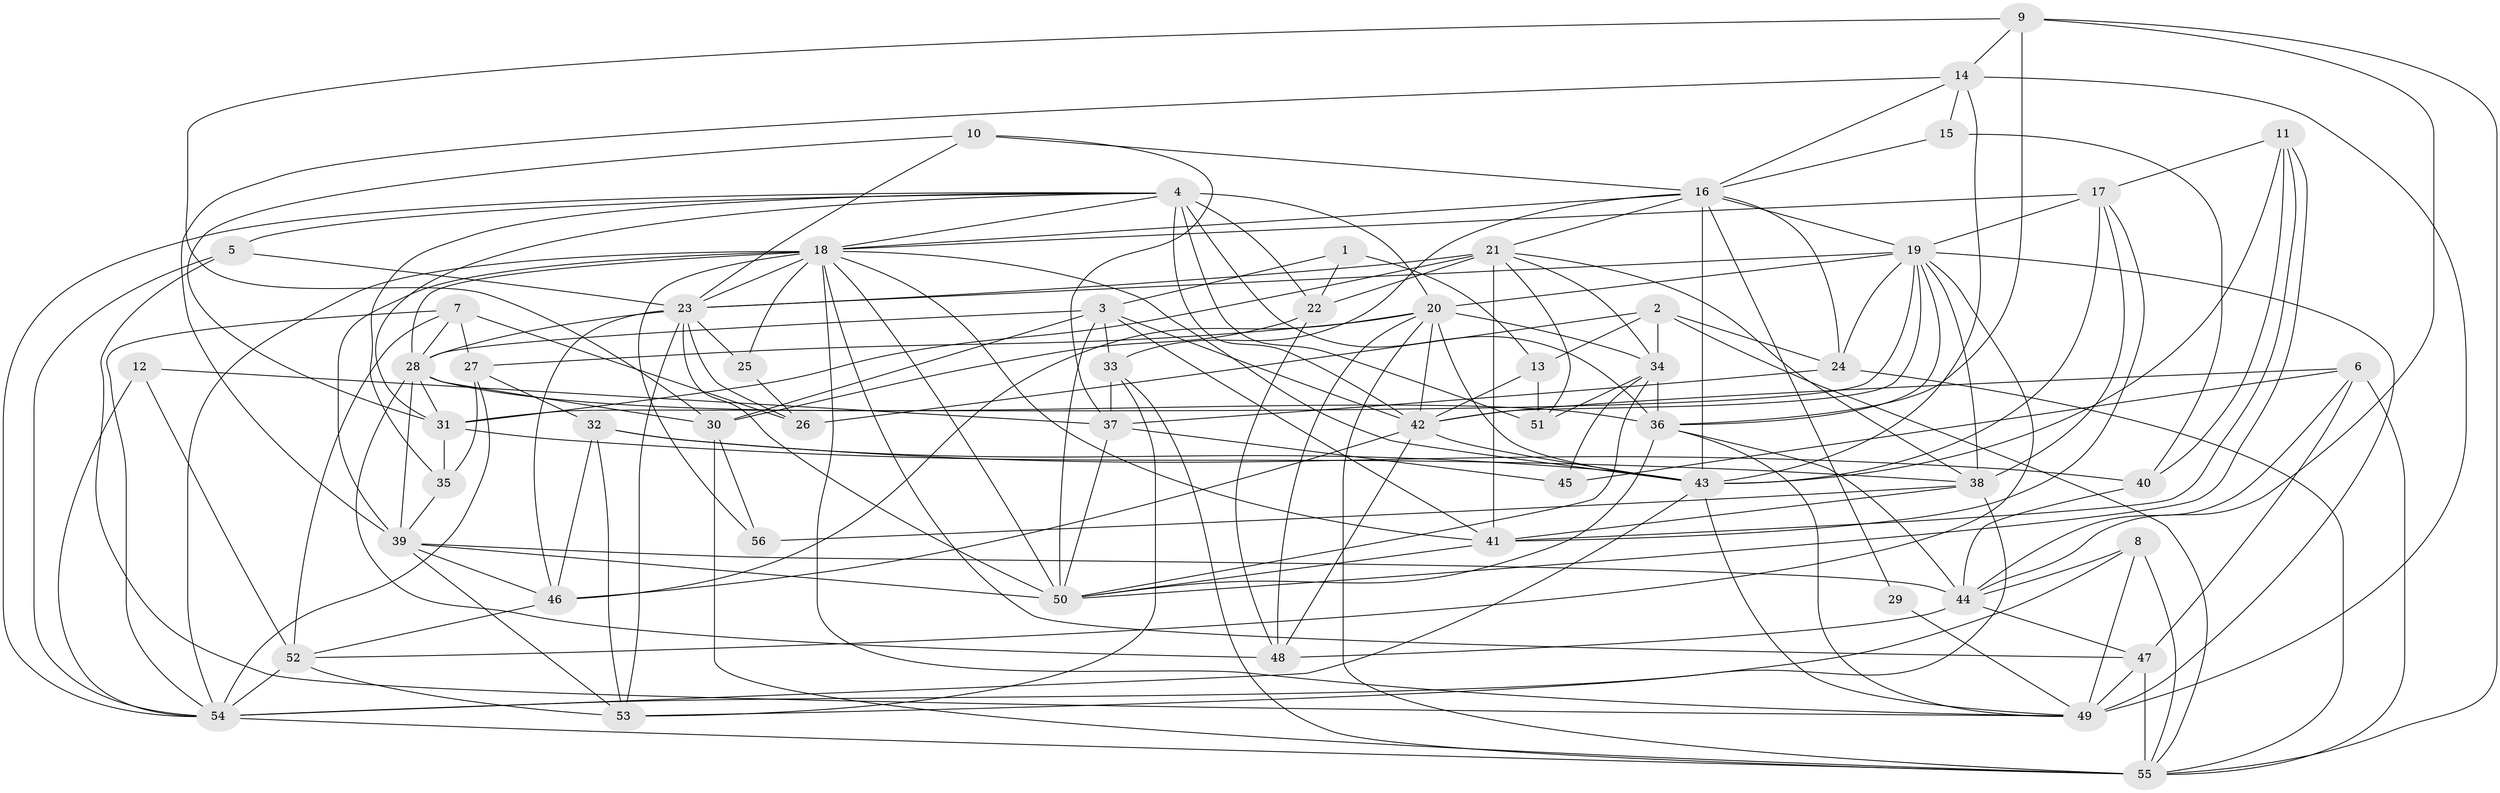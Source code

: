 // original degree distribution, {6: 0.07194244604316546, 3: 0.302158273381295, 2: 0.09352517985611511, 5: 0.23741007194244604, 4: 0.26618705035971224, 7: 0.014388489208633094, 8: 0.007194244604316547, 9: 0.007194244604316547}
// Generated by graph-tools (version 1.1) at 2025/37/03/04/25 23:37:08]
// undirected, 56 vertices, 176 edges
graph export_dot {
  node [color=gray90,style=filled];
  1;
  2;
  3;
  4;
  5;
  6;
  7;
  8;
  9;
  10;
  11;
  12;
  13;
  14;
  15;
  16;
  17;
  18;
  19;
  20;
  21;
  22;
  23;
  24;
  25;
  26;
  27;
  28;
  29;
  30;
  31;
  32;
  33;
  34;
  35;
  36;
  37;
  38;
  39;
  40;
  41;
  42;
  43;
  44;
  45;
  46;
  47;
  48;
  49;
  50;
  51;
  52;
  53;
  54;
  55;
  56;
  1 -- 3 [weight=1.0];
  1 -- 13 [weight=1.0];
  1 -- 22 [weight=1.0];
  2 -- 13 [weight=1.0];
  2 -- 24 [weight=1.0];
  2 -- 26 [weight=1.0];
  2 -- 34 [weight=1.0];
  2 -- 55 [weight=1.0];
  3 -- 28 [weight=1.0];
  3 -- 30 [weight=1.0];
  3 -- 33 [weight=1.0];
  3 -- 41 [weight=1.0];
  3 -- 42 [weight=1.0];
  3 -- 50 [weight=1.0];
  4 -- 5 [weight=1.0];
  4 -- 18 [weight=1.0];
  4 -- 20 [weight=1.0];
  4 -- 22 [weight=1.0];
  4 -- 31 [weight=1.0];
  4 -- 35 [weight=1.0];
  4 -- 36 [weight=1.0];
  4 -- 42 [weight=1.0];
  4 -- 51 [weight=2.0];
  4 -- 54 [weight=1.0];
  5 -- 23 [weight=1.0];
  5 -- 49 [weight=1.0];
  5 -- 54 [weight=1.0];
  6 -- 42 [weight=1.0];
  6 -- 44 [weight=1.0];
  6 -- 45 [weight=1.0];
  6 -- 47 [weight=1.0];
  6 -- 55 [weight=1.0];
  7 -- 26 [weight=1.0];
  7 -- 27 [weight=1.0];
  7 -- 28 [weight=1.0];
  7 -- 52 [weight=1.0];
  7 -- 54 [weight=1.0];
  8 -- 44 [weight=1.0];
  8 -- 49 [weight=1.0];
  8 -- 54 [weight=2.0];
  8 -- 55 [weight=1.0];
  9 -- 14 [weight=1.0];
  9 -- 30 [weight=1.0];
  9 -- 36 [weight=1.0];
  9 -- 44 [weight=1.0];
  9 -- 55 [weight=1.0];
  10 -- 16 [weight=1.0];
  10 -- 23 [weight=1.0];
  10 -- 31 [weight=1.0];
  10 -- 37 [weight=1.0];
  11 -- 17 [weight=1.0];
  11 -- 40 [weight=1.0];
  11 -- 41 [weight=1.0];
  11 -- 43 [weight=1.0];
  11 -- 50 [weight=1.0];
  12 -- 37 [weight=2.0];
  12 -- 52 [weight=1.0];
  12 -- 54 [weight=2.0];
  13 -- 42 [weight=3.0];
  13 -- 51 [weight=1.0];
  14 -- 15 [weight=1.0];
  14 -- 16 [weight=1.0];
  14 -- 39 [weight=1.0];
  14 -- 43 [weight=1.0];
  14 -- 49 [weight=1.0];
  15 -- 16 [weight=1.0];
  15 -- 40 [weight=1.0];
  16 -- 18 [weight=1.0];
  16 -- 19 [weight=1.0];
  16 -- 21 [weight=1.0];
  16 -- 24 [weight=1.0];
  16 -- 29 [weight=1.0];
  16 -- 33 [weight=2.0];
  16 -- 43 [weight=1.0];
  17 -- 18 [weight=2.0];
  17 -- 19 [weight=1.0];
  17 -- 38 [weight=1.0];
  17 -- 41 [weight=1.0];
  17 -- 43 [weight=1.0];
  18 -- 23 [weight=1.0];
  18 -- 25 [weight=1.0];
  18 -- 28 [weight=1.0];
  18 -- 39 [weight=2.0];
  18 -- 41 [weight=1.0];
  18 -- 43 [weight=1.0];
  18 -- 47 [weight=1.0];
  18 -- 49 [weight=1.0];
  18 -- 50 [weight=1.0];
  18 -- 54 [weight=1.0];
  18 -- 56 [weight=1.0];
  19 -- 20 [weight=1.0];
  19 -- 23 [weight=1.0];
  19 -- 24 [weight=1.0];
  19 -- 31 [weight=1.0];
  19 -- 36 [weight=1.0];
  19 -- 38 [weight=1.0];
  19 -- 42 [weight=1.0];
  19 -- 49 [weight=1.0];
  19 -- 52 [weight=1.0];
  20 -- 27 [weight=2.0];
  20 -- 34 [weight=1.0];
  20 -- 42 [weight=1.0];
  20 -- 43 [weight=1.0];
  20 -- 46 [weight=1.0];
  20 -- 48 [weight=1.0];
  20 -- 55 [weight=1.0];
  21 -- 22 [weight=1.0];
  21 -- 23 [weight=1.0];
  21 -- 31 [weight=2.0];
  21 -- 34 [weight=1.0];
  21 -- 38 [weight=1.0];
  21 -- 41 [weight=1.0];
  21 -- 51 [weight=1.0];
  22 -- 30 [weight=1.0];
  22 -- 48 [weight=1.0];
  23 -- 25 [weight=1.0];
  23 -- 26 [weight=1.0];
  23 -- 28 [weight=2.0];
  23 -- 46 [weight=1.0];
  23 -- 50 [weight=1.0];
  23 -- 53 [weight=1.0];
  24 -- 37 [weight=1.0];
  24 -- 55 [weight=1.0];
  25 -- 26 [weight=1.0];
  27 -- 32 [weight=1.0];
  27 -- 35 [weight=1.0];
  27 -- 54 [weight=1.0];
  28 -- 30 [weight=1.0];
  28 -- 31 [weight=1.0];
  28 -- 36 [weight=1.0];
  28 -- 39 [weight=1.0];
  28 -- 48 [weight=1.0];
  29 -- 49 [weight=1.0];
  30 -- 55 [weight=1.0];
  30 -- 56 [weight=1.0];
  31 -- 35 [weight=1.0];
  31 -- 38 [weight=2.0];
  32 -- 40 [weight=1.0];
  32 -- 43 [weight=1.0];
  32 -- 46 [weight=1.0];
  32 -- 53 [weight=1.0];
  33 -- 37 [weight=1.0];
  33 -- 53 [weight=1.0];
  33 -- 55 [weight=1.0];
  34 -- 36 [weight=1.0];
  34 -- 45 [weight=1.0];
  34 -- 50 [weight=1.0];
  34 -- 51 [weight=1.0];
  35 -- 39 [weight=1.0];
  36 -- 44 [weight=1.0];
  36 -- 49 [weight=1.0];
  36 -- 50 [weight=1.0];
  37 -- 45 [weight=1.0];
  37 -- 50 [weight=1.0];
  38 -- 41 [weight=1.0];
  38 -- 53 [weight=1.0];
  38 -- 56 [weight=1.0];
  39 -- 44 [weight=1.0];
  39 -- 46 [weight=1.0];
  39 -- 50 [weight=1.0];
  39 -- 53 [weight=1.0];
  40 -- 44 [weight=1.0];
  41 -- 50 [weight=1.0];
  42 -- 43 [weight=1.0];
  42 -- 46 [weight=1.0];
  42 -- 48 [weight=1.0];
  43 -- 49 [weight=1.0];
  43 -- 54 [weight=1.0];
  44 -- 47 [weight=1.0];
  44 -- 48 [weight=1.0];
  46 -- 52 [weight=1.0];
  47 -- 49 [weight=2.0];
  47 -- 55 [weight=2.0];
  52 -- 53 [weight=1.0];
  52 -- 54 [weight=1.0];
  54 -- 55 [weight=1.0];
}

